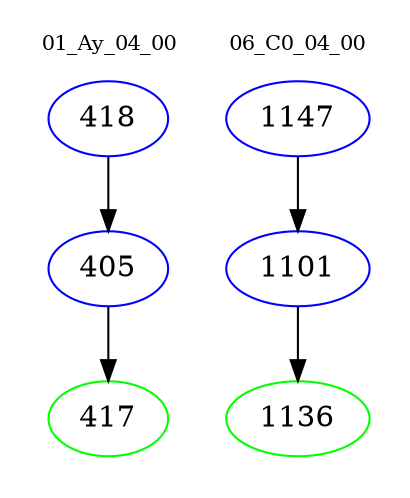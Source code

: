 digraph{
subgraph cluster_0 {
color = white
label = "01_Ay_04_00";
fontsize=10;
T0_418 [label="418", color="blue"]
T0_418 -> T0_405 [color="black"]
T0_405 [label="405", color="blue"]
T0_405 -> T0_417 [color="black"]
T0_417 [label="417", color="green"]
}
subgraph cluster_1 {
color = white
label = "06_C0_04_00";
fontsize=10;
T1_1147 [label="1147", color="blue"]
T1_1147 -> T1_1101 [color="black"]
T1_1101 [label="1101", color="blue"]
T1_1101 -> T1_1136 [color="black"]
T1_1136 [label="1136", color="green"]
}
}
